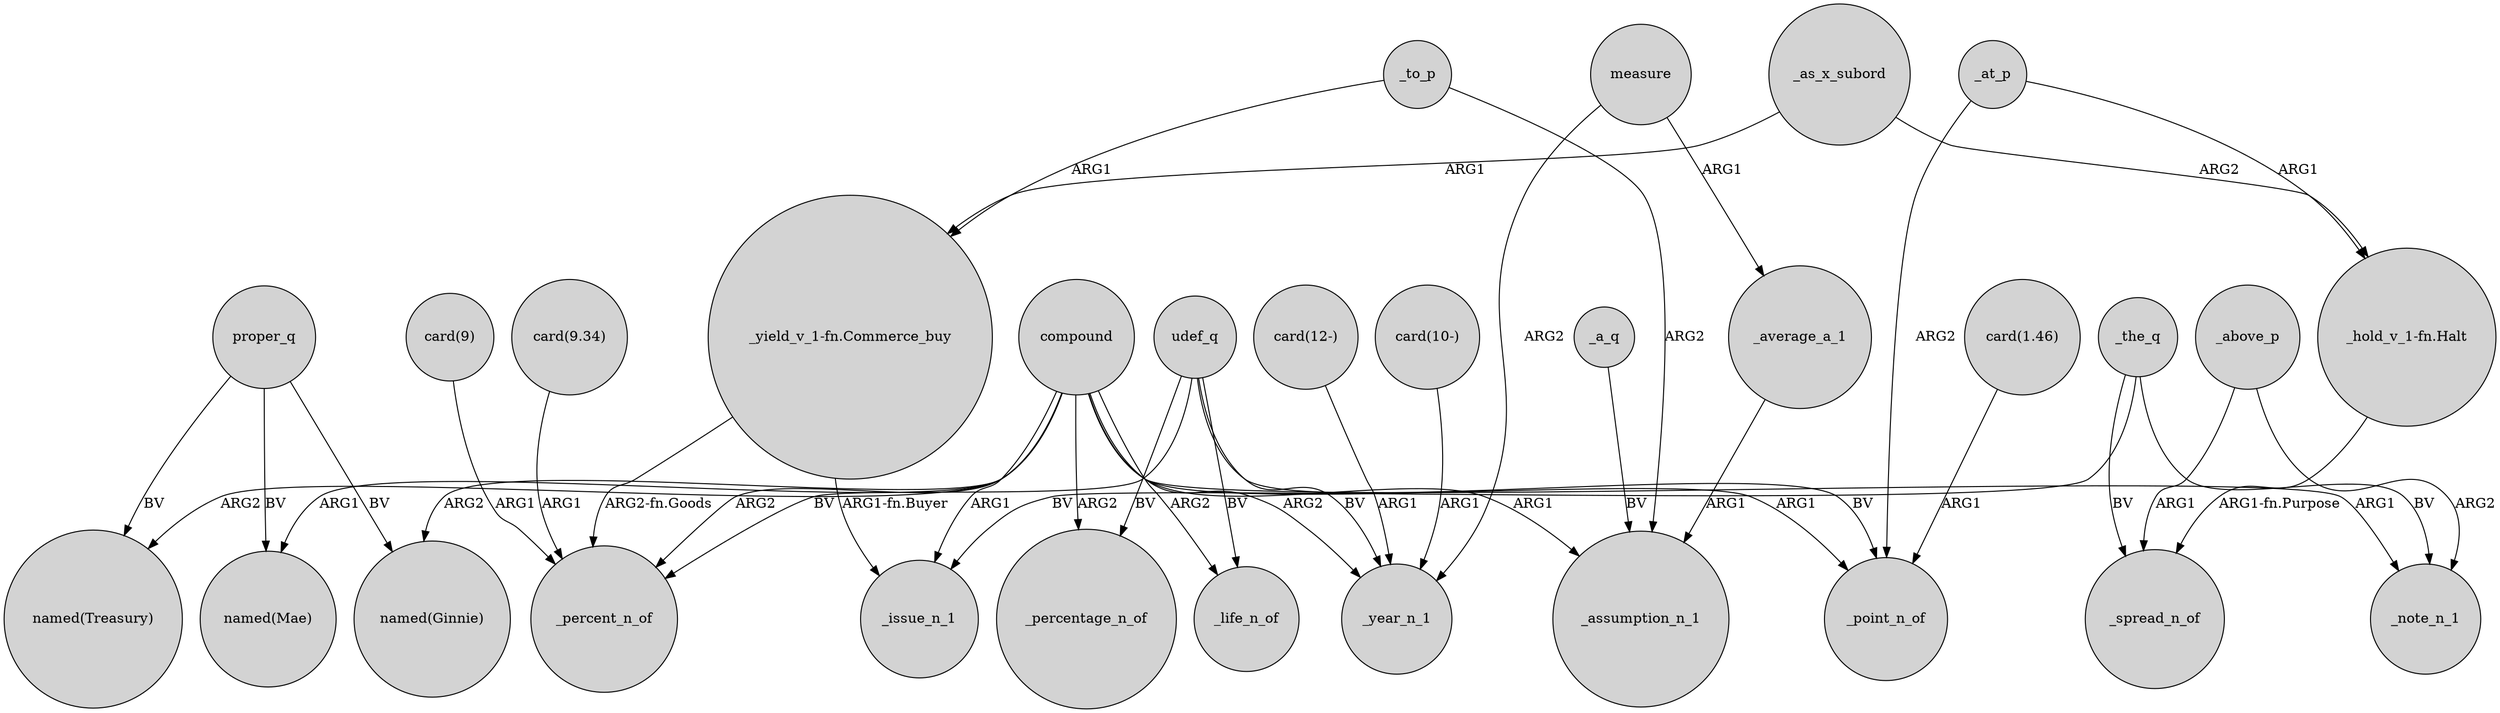digraph {
	node [shape=circle style=filled]
	compound -> "named(Mae)" [label=ARG1]
	"_yield_v_1-fn.Commerce_buy" -> _issue_n_1 [label="ARG1-fn.Buyer"]
	_as_x_subord -> "_yield_v_1-fn.Commerce_buy" [label=ARG1]
	"_hold_v_1-fn.Halt" -> _spread_n_of [label="ARG1-fn.Purpose"]
	_the_q -> _spread_n_of [label=BV]
	compound -> _life_n_of [label=ARG2]
	"card(9)" -> _percent_n_of [label=ARG1]
	proper_q -> "named(Ginnie)" [label=BV]
	_to_p -> _assumption_n_1 [label=ARG2]
	_a_q -> _assumption_n_1 [label=BV]
	udef_q -> _life_n_of [label=BV]
	proper_q -> "named(Mae)" [label=BV]
	_the_q -> _note_n_1 [label=BV]
	measure -> _year_n_1 [label=ARG2]
	"card(12-)" -> _year_n_1 [label=ARG1]
	udef_q -> _percentage_n_of [label=BV]
	compound -> "named(Ginnie)" [label=ARG2]
	proper_q -> "named(Treasury)" [label=BV]
	"card(9.34)" -> _percent_n_of [label=ARG1]
	compound -> _year_n_1 [label=ARG2]
	compound -> _assumption_n_1 [label=ARG1]
	udef_q -> _percent_n_of [label=BV]
	_as_x_subord -> "_hold_v_1-fn.Halt" [label=ARG2]
	compound -> _percent_n_of [label=ARG2]
	"_yield_v_1-fn.Commerce_buy" -> _percent_n_of [label="ARG2-fn.Goods"]
	compound -> _note_n_1 [label=ARG1]
	"card(1.46)" -> _point_n_of [label=ARG1]
	_above_p -> _spread_n_of [label=ARG1]
	measure -> _average_a_1 [label=ARG1]
	compound -> _issue_n_1 [label=ARG1]
	_above_p -> _note_n_1 [label=ARG2]
	_at_p -> _point_n_of [label=ARG2]
	udef_q -> _year_n_1 [label=BV]
	_at_p -> "_hold_v_1-fn.Halt" [label=ARG1]
	compound -> "named(Treasury)" [label=ARG2]
	compound -> _point_n_of [label=ARG1]
	"card(10-)" -> _year_n_1 [label=ARG1]
	compound -> _percentage_n_of [label=ARG2]
	udef_q -> _point_n_of [label=BV]
	_average_a_1 -> _assumption_n_1 [label=ARG1]
	_to_p -> "_yield_v_1-fn.Commerce_buy" [label=ARG1]
	_the_q -> _issue_n_1 [label=BV]
}
